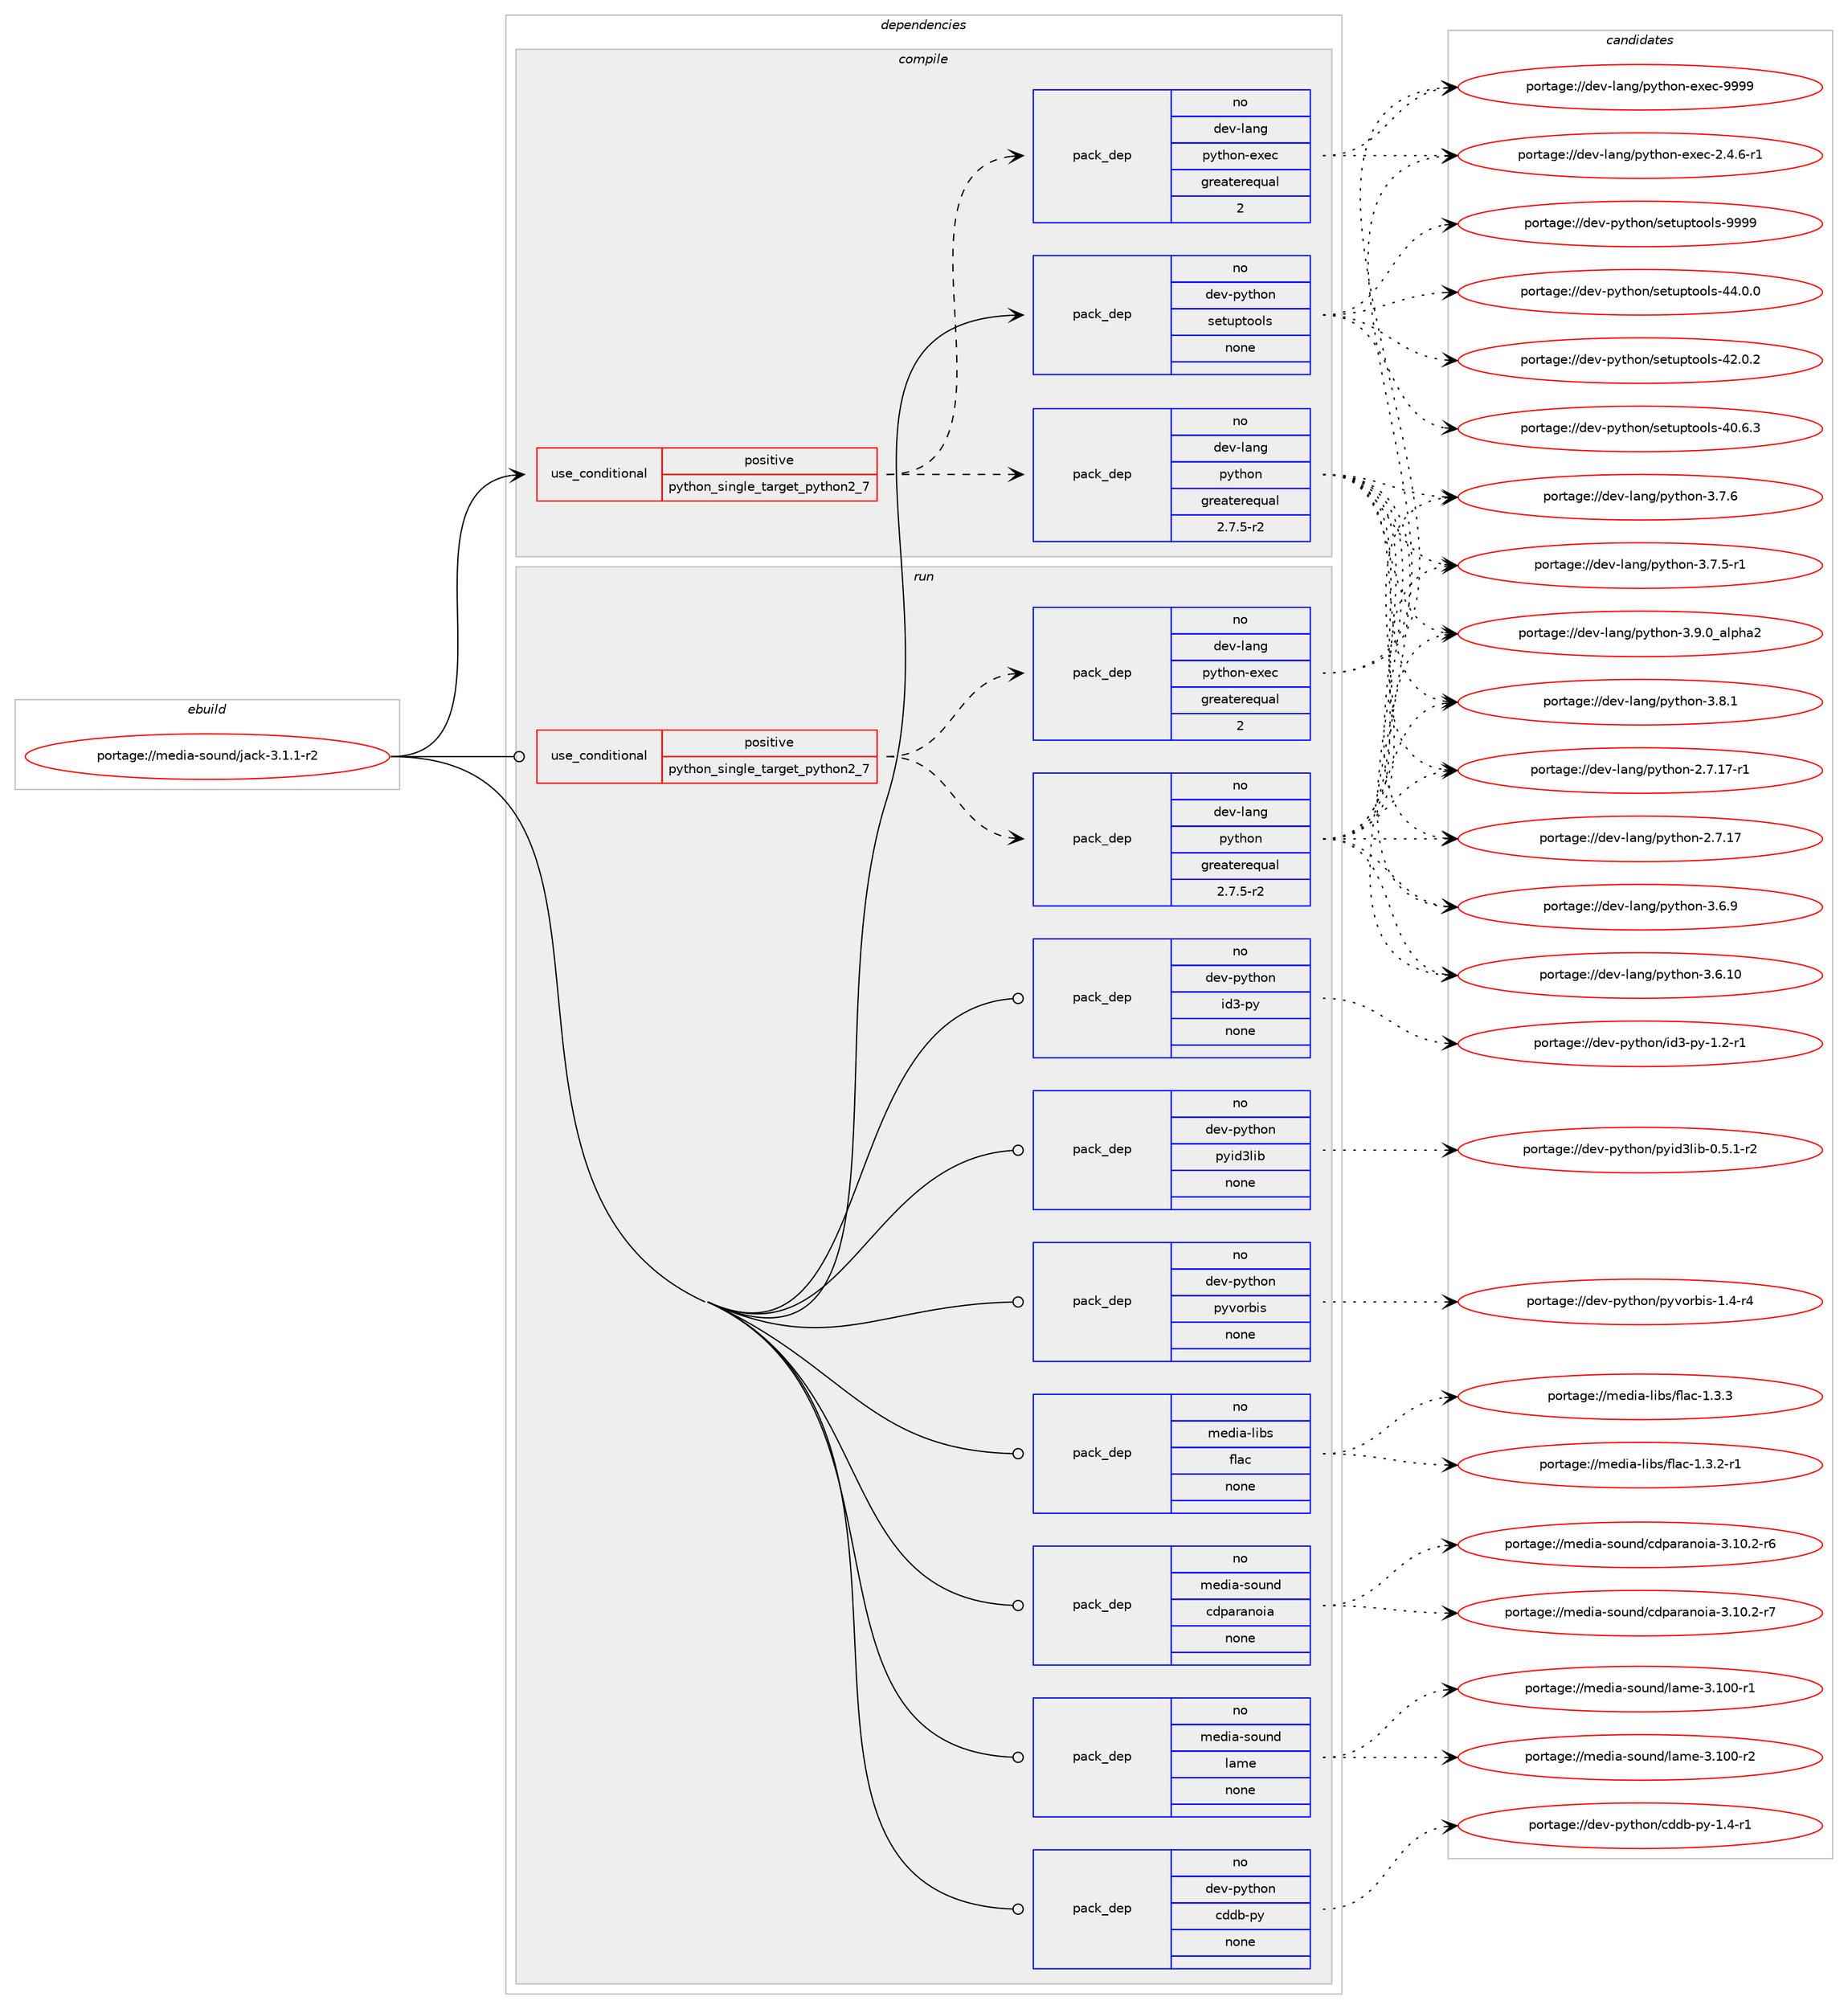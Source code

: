 digraph prolog {

# *************
# Graph options
# *************

newrank=true;
concentrate=true;
compound=true;
graph [rankdir=LR,fontname=Helvetica,fontsize=10,ranksep=1.5];#, ranksep=2.5, nodesep=0.2];
edge  [arrowhead=vee];
node  [fontname=Helvetica,fontsize=10];

# **********
# The ebuild
# **********

subgraph cluster_leftcol {
color=gray;
label=<<i>ebuild</i>>;
id [label="portage://media-sound/jack-3.1.1-r2", color=red, width=4, href="../media-sound/jack-3.1.1-r2.svg"];
}

# ****************
# The dependencies
# ****************

subgraph cluster_midcol {
color=gray;
label=<<i>dependencies</i>>;
subgraph cluster_compile {
fillcolor="#eeeeee";
style=filled;
label=<<i>compile</i>>;
subgraph cond43659 {
dependency192418 [label=<<TABLE BORDER="0" CELLBORDER="1" CELLSPACING="0" CELLPADDING="4"><TR><TD ROWSPAN="3" CELLPADDING="10">use_conditional</TD></TR><TR><TD>positive</TD></TR><TR><TD>python_single_target_python2_7</TD></TR></TABLE>>, shape=none, color=red];
subgraph pack145804 {
dependency192419 [label=<<TABLE BORDER="0" CELLBORDER="1" CELLSPACING="0" CELLPADDING="4" WIDTH="220"><TR><TD ROWSPAN="6" CELLPADDING="30">pack_dep</TD></TR><TR><TD WIDTH="110">no</TD></TR><TR><TD>dev-lang</TD></TR><TR><TD>python</TD></TR><TR><TD>greaterequal</TD></TR><TR><TD>2.7.5-r2</TD></TR></TABLE>>, shape=none, color=blue];
}
dependency192418:e -> dependency192419:w [weight=20,style="dashed",arrowhead="vee"];
subgraph pack145805 {
dependency192420 [label=<<TABLE BORDER="0" CELLBORDER="1" CELLSPACING="0" CELLPADDING="4" WIDTH="220"><TR><TD ROWSPAN="6" CELLPADDING="30">pack_dep</TD></TR><TR><TD WIDTH="110">no</TD></TR><TR><TD>dev-lang</TD></TR><TR><TD>python-exec</TD></TR><TR><TD>greaterequal</TD></TR><TR><TD>2</TD></TR></TABLE>>, shape=none, color=blue];
}
dependency192418:e -> dependency192420:w [weight=20,style="dashed",arrowhead="vee"];
}
id:e -> dependency192418:w [weight=20,style="solid",arrowhead="vee"];
subgraph pack145806 {
dependency192421 [label=<<TABLE BORDER="0" CELLBORDER="1" CELLSPACING="0" CELLPADDING="4" WIDTH="220"><TR><TD ROWSPAN="6" CELLPADDING="30">pack_dep</TD></TR><TR><TD WIDTH="110">no</TD></TR><TR><TD>dev-python</TD></TR><TR><TD>setuptools</TD></TR><TR><TD>none</TD></TR><TR><TD></TD></TR></TABLE>>, shape=none, color=blue];
}
id:e -> dependency192421:w [weight=20,style="solid",arrowhead="vee"];
}
subgraph cluster_compileandrun {
fillcolor="#eeeeee";
style=filled;
label=<<i>compile and run</i>>;
}
subgraph cluster_run {
fillcolor="#eeeeee";
style=filled;
label=<<i>run</i>>;
subgraph cond43660 {
dependency192422 [label=<<TABLE BORDER="0" CELLBORDER="1" CELLSPACING="0" CELLPADDING="4"><TR><TD ROWSPAN="3" CELLPADDING="10">use_conditional</TD></TR><TR><TD>positive</TD></TR><TR><TD>python_single_target_python2_7</TD></TR></TABLE>>, shape=none, color=red];
subgraph pack145807 {
dependency192423 [label=<<TABLE BORDER="0" CELLBORDER="1" CELLSPACING="0" CELLPADDING="4" WIDTH="220"><TR><TD ROWSPAN="6" CELLPADDING="30">pack_dep</TD></TR><TR><TD WIDTH="110">no</TD></TR><TR><TD>dev-lang</TD></TR><TR><TD>python</TD></TR><TR><TD>greaterequal</TD></TR><TR><TD>2.7.5-r2</TD></TR></TABLE>>, shape=none, color=blue];
}
dependency192422:e -> dependency192423:w [weight=20,style="dashed",arrowhead="vee"];
subgraph pack145808 {
dependency192424 [label=<<TABLE BORDER="0" CELLBORDER="1" CELLSPACING="0" CELLPADDING="4" WIDTH="220"><TR><TD ROWSPAN="6" CELLPADDING="30">pack_dep</TD></TR><TR><TD WIDTH="110">no</TD></TR><TR><TD>dev-lang</TD></TR><TR><TD>python-exec</TD></TR><TR><TD>greaterequal</TD></TR><TR><TD>2</TD></TR></TABLE>>, shape=none, color=blue];
}
dependency192422:e -> dependency192424:w [weight=20,style="dashed",arrowhead="vee"];
}
id:e -> dependency192422:w [weight=20,style="solid",arrowhead="odot"];
subgraph pack145809 {
dependency192425 [label=<<TABLE BORDER="0" CELLBORDER="1" CELLSPACING="0" CELLPADDING="4" WIDTH="220"><TR><TD ROWSPAN="6" CELLPADDING="30">pack_dep</TD></TR><TR><TD WIDTH="110">no</TD></TR><TR><TD>dev-python</TD></TR><TR><TD>cddb-py</TD></TR><TR><TD>none</TD></TR><TR><TD></TD></TR></TABLE>>, shape=none, color=blue];
}
id:e -> dependency192425:w [weight=20,style="solid",arrowhead="odot"];
subgraph pack145810 {
dependency192426 [label=<<TABLE BORDER="0" CELLBORDER="1" CELLSPACING="0" CELLPADDING="4" WIDTH="220"><TR><TD ROWSPAN="6" CELLPADDING="30">pack_dep</TD></TR><TR><TD WIDTH="110">no</TD></TR><TR><TD>dev-python</TD></TR><TR><TD>id3-py</TD></TR><TR><TD>none</TD></TR><TR><TD></TD></TR></TABLE>>, shape=none, color=blue];
}
id:e -> dependency192426:w [weight=20,style="solid",arrowhead="odot"];
subgraph pack145811 {
dependency192427 [label=<<TABLE BORDER="0" CELLBORDER="1" CELLSPACING="0" CELLPADDING="4" WIDTH="220"><TR><TD ROWSPAN="6" CELLPADDING="30">pack_dep</TD></TR><TR><TD WIDTH="110">no</TD></TR><TR><TD>dev-python</TD></TR><TR><TD>pyid3lib</TD></TR><TR><TD>none</TD></TR><TR><TD></TD></TR></TABLE>>, shape=none, color=blue];
}
id:e -> dependency192427:w [weight=20,style="solid",arrowhead="odot"];
subgraph pack145812 {
dependency192428 [label=<<TABLE BORDER="0" CELLBORDER="1" CELLSPACING="0" CELLPADDING="4" WIDTH="220"><TR><TD ROWSPAN="6" CELLPADDING="30">pack_dep</TD></TR><TR><TD WIDTH="110">no</TD></TR><TR><TD>dev-python</TD></TR><TR><TD>pyvorbis</TD></TR><TR><TD>none</TD></TR><TR><TD></TD></TR></TABLE>>, shape=none, color=blue];
}
id:e -> dependency192428:w [weight=20,style="solid",arrowhead="odot"];
subgraph pack145813 {
dependency192429 [label=<<TABLE BORDER="0" CELLBORDER="1" CELLSPACING="0" CELLPADDING="4" WIDTH="220"><TR><TD ROWSPAN="6" CELLPADDING="30">pack_dep</TD></TR><TR><TD WIDTH="110">no</TD></TR><TR><TD>media-libs</TD></TR><TR><TD>flac</TD></TR><TR><TD>none</TD></TR><TR><TD></TD></TR></TABLE>>, shape=none, color=blue];
}
id:e -> dependency192429:w [weight=20,style="solid",arrowhead="odot"];
subgraph pack145814 {
dependency192430 [label=<<TABLE BORDER="0" CELLBORDER="1" CELLSPACING="0" CELLPADDING="4" WIDTH="220"><TR><TD ROWSPAN="6" CELLPADDING="30">pack_dep</TD></TR><TR><TD WIDTH="110">no</TD></TR><TR><TD>media-sound</TD></TR><TR><TD>cdparanoia</TD></TR><TR><TD>none</TD></TR><TR><TD></TD></TR></TABLE>>, shape=none, color=blue];
}
id:e -> dependency192430:w [weight=20,style="solid",arrowhead="odot"];
subgraph pack145815 {
dependency192431 [label=<<TABLE BORDER="0" CELLBORDER="1" CELLSPACING="0" CELLPADDING="4" WIDTH="220"><TR><TD ROWSPAN="6" CELLPADDING="30">pack_dep</TD></TR><TR><TD WIDTH="110">no</TD></TR><TR><TD>media-sound</TD></TR><TR><TD>lame</TD></TR><TR><TD>none</TD></TR><TR><TD></TD></TR></TABLE>>, shape=none, color=blue];
}
id:e -> dependency192431:w [weight=20,style="solid",arrowhead="odot"];
}
}

# **************
# The candidates
# **************

subgraph cluster_choices {
rank=same;
color=gray;
label=<<i>candidates</i>>;

subgraph choice145804 {
color=black;
nodesep=1;
choice10010111845108971101034711212111610411111045514657464895971081121049750 [label="portage://dev-lang/python-3.9.0_alpha2", color=red, width=4,href="../dev-lang/python-3.9.0_alpha2.svg"];
choice100101118451089711010347112121116104111110455146564649 [label="portage://dev-lang/python-3.8.1", color=red, width=4,href="../dev-lang/python-3.8.1.svg"];
choice100101118451089711010347112121116104111110455146554654 [label="portage://dev-lang/python-3.7.6", color=red, width=4,href="../dev-lang/python-3.7.6.svg"];
choice1001011184510897110103471121211161041111104551465546534511449 [label="portage://dev-lang/python-3.7.5-r1", color=red, width=4,href="../dev-lang/python-3.7.5-r1.svg"];
choice100101118451089711010347112121116104111110455146544657 [label="portage://dev-lang/python-3.6.9", color=red, width=4,href="../dev-lang/python-3.6.9.svg"];
choice10010111845108971101034711212111610411111045514654464948 [label="portage://dev-lang/python-3.6.10", color=red, width=4,href="../dev-lang/python-3.6.10.svg"];
choice100101118451089711010347112121116104111110455046554649554511449 [label="portage://dev-lang/python-2.7.17-r1", color=red, width=4,href="../dev-lang/python-2.7.17-r1.svg"];
choice10010111845108971101034711212111610411111045504655464955 [label="portage://dev-lang/python-2.7.17", color=red, width=4,href="../dev-lang/python-2.7.17.svg"];
dependency192419:e -> choice10010111845108971101034711212111610411111045514657464895971081121049750:w [style=dotted,weight="100"];
dependency192419:e -> choice100101118451089711010347112121116104111110455146564649:w [style=dotted,weight="100"];
dependency192419:e -> choice100101118451089711010347112121116104111110455146554654:w [style=dotted,weight="100"];
dependency192419:e -> choice1001011184510897110103471121211161041111104551465546534511449:w [style=dotted,weight="100"];
dependency192419:e -> choice100101118451089711010347112121116104111110455146544657:w [style=dotted,weight="100"];
dependency192419:e -> choice10010111845108971101034711212111610411111045514654464948:w [style=dotted,weight="100"];
dependency192419:e -> choice100101118451089711010347112121116104111110455046554649554511449:w [style=dotted,weight="100"];
dependency192419:e -> choice10010111845108971101034711212111610411111045504655464955:w [style=dotted,weight="100"];
}
subgraph choice145805 {
color=black;
nodesep=1;
choice10010111845108971101034711212111610411111045101120101994557575757 [label="portage://dev-lang/python-exec-9999", color=red, width=4,href="../dev-lang/python-exec-9999.svg"];
choice10010111845108971101034711212111610411111045101120101994550465246544511449 [label="portage://dev-lang/python-exec-2.4.6-r1", color=red, width=4,href="../dev-lang/python-exec-2.4.6-r1.svg"];
dependency192420:e -> choice10010111845108971101034711212111610411111045101120101994557575757:w [style=dotted,weight="100"];
dependency192420:e -> choice10010111845108971101034711212111610411111045101120101994550465246544511449:w [style=dotted,weight="100"];
}
subgraph choice145806 {
color=black;
nodesep=1;
choice10010111845112121116104111110471151011161171121161111111081154557575757 [label="portage://dev-python/setuptools-9999", color=red, width=4,href="../dev-python/setuptools-9999.svg"];
choice100101118451121211161041111104711510111611711211611111110811545525246484648 [label="portage://dev-python/setuptools-44.0.0", color=red, width=4,href="../dev-python/setuptools-44.0.0.svg"];
choice100101118451121211161041111104711510111611711211611111110811545525046484650 [label="portage://dev-python/setuptools-42.0.2", color=red, width=4,href="../dev-python/setuptools-42.0.2.svg"];
choice100101118451121211161041111104711510111611711211611111110811545524846544651 [label="portage://dev-python/setuptools-40.6.3", color=red, width=4,href="../dev-python/setuptools-40.6.3.svg"];
dependency192421:e -> choice10010111845112121116104111110471151011161171121161111111081154557575757:w [style=dotted,weight="100"];
dependency192421:e -> choice100101118451121211161041111104711510111611711211611111110811545525246484648:w [style=dotted,weight="100"];
dependency192421:e -> choice100101118451121211161041111104711510111611711211611111110811545525046484650:w [style=dotted,weight="100"];
dependency192421:e -> choice100101118451121211161041111104711510111611711211611111110811545524846544651:w [style=dotted,weight="100"];
}
subgraph choice145807 {
color=black;
nodesep=1;
choice10010111845108971101034711212111610411111045514657464895971081121049750 [label="portage://dev-lang/python-3.9.0_alpha2", color=red, width=4,href="../dev-lang/python-3.9.0_alpha2.svg"];
choice100101118451089711010347112121116104111110455146564649 [label="portage://dev-lang/python-3.8.1", color=red, width=4,href="../dev-lang/python-3.8.1.svg"];
choice100101118451089711010347112121116104111110455146554654 [label="portage://dev-lang/python-3.7.6", color=red, width=4,href="../dev-lang/python-3.7.6.svg"];
choice1001011184510897110103471121211161041111104551465546534511449 [label="portage://dev-lang/python-3.7.5-r1", color=red, width=4,href="../dev-lang/python-3.7.5-r1.svg"];
choice100101118451089711010347112121116104111110455146544657 [label="portage://dev-lang/python-3.6.9", color=red, width=4,href="../dev-lang/python-3.6.9.svg"];
choice10010111845108971101034711212111610411111045514654464948 [label="portage://dev-lang/python-3.6.10", color=red, width=4,href="../dev-lang/python-3.6.10.svg"];
choice100101118451089711010347112121116104111110455046554649554511449 [label="portage://dev-lang/python-2.7.17-r1", color=red, width=4,href="../dev-lang/python-2.7.17-r1.svg"];
choice10010111845108971101034711212111610411111045504655464955 [label="portage://dev-lang/python-2.7.17", color=red, width=4,href="../dev-lang/python-2.7.17.svg"];
dependency192423:e -> choice10010111845108971101034711212111610411111045514657464895971081121049750:w [style=dotted,weight="100"];
dependency192423:e -> choice100101118451089711010347112121116104111110455146564649:w [style=dotted,weight="100"];
dependency192423:e -> choice100101118451089711010347112121116104111110455146554654:w [style=dotted,weight="100"];
dependency192423:e -> choice1001011184510897110103471121211161041111104551465546534511449:w [style=dotted,weight="100"];
dependency192423:e -> choice100101118451089711010347112121116104111110455146544657:w [style=dotted,weight="100"];
dependency192423:e -> choice10010111845108971101034711212111610411111045514654464948:w [style=dotted,weight="100"];
dependency192423:e -> choice100101118451089711010347112121116104111110455046554649554511449:w [style=dotted,weight="100"];
dependency192423:e -> choice10010111845108971101034711212111610411111045504655464955:w [style=dotted,weight="100"];
}
subgraph choice145808 {
color=black;
nodesep=1;
choice10010111845108971101034711212111610411111045101120101994557575757 [label="portage://dev-lang/python-exec-9999", color=red, width=4,href="../dev-lang/python-exec-9999.svg"];
choice10010111845108971101034711212111610411111045101120101994550465246544511449 [label="portage://dev-lang/python-exec-2.4.6-r1", color=red, width=4,href="../dev-lang/python-exec-2.4.6-r1.svg"];
dependency192424:e -> choice10010111845108971101034711212111610411111045101120101994557575757:w [style=dotted,weight="100"];
dependency192424:e -> choice10010111845108971101034711212111610411111045101120101994550465246544511449:w [style=dotted,weight="100"];
}
subgraph choice145809 {
color=black;
nodesep=1;
choice1001011184511212111610411111047991001009845112121454946524511449 [label="portage://dev-python/cddb-py-1.4-r1", color=red, width=4,href="../dev-python/cddb-py-1.4-r1.svg"];
dependency192425:e -> choice1001011184511212111610411111047991001009845112121454946524511449:w [style=dotted,weight="100"];
}
subgraph choice145810 {
color=black;
nodesep=1;
choice10010111845112121116104111110471051005145112121454946504511449 [label="portage://dev-python/id3-py-1.2-r1", color=red, width=4,href="../dev-python/id3-py-1.2-r1.svg"];
dependency192426:e -> choice10010111845112121116104111110471051005145112121454946504511449:w [style=dotted,weight="100"];
}
subgraph choice145811 {
color=black;
nodesep=1;
choice100101118451121211161041111104711212110510051108105984548465346494511450 [label="portage://dev-python/pyid3lib-0.5.1-r2", color=red, width=4,href="../dev-python/pyid3lib-0.5.1-r2.svg"];
dependency192427:e -> choice100101118451121211161041111104711212110510051108105984548465346494511450:w [style=dotted,weight="100"];
}
subgraph choice145812 {
color=black;
nodesep=1;
choice100101118451121211161041111104711212111811111498105115454946524511452 [label="portage://dev-python/pyvorbis-1.4-r4", color=red, width=4,href="../dev-python/pyvorbis-1.4-r4.svg"];
dependency192428:e -> choice100101118451121211161041111104711212111811111498105115454946524511452:w [style=dotted,weight="100"];
}
subgraph choice145813 {
color=black;
nodesep=1;
choice109101100105974510810598115471021089799454946514651 [label="portage://media-libs/flac-1.3.3", color=red, width=4,href="../media-libs/flac-1.3.3.svg"];
choice1091011001059745108105981154710210897994549465146504511449 [label="portage://media-libs/flac-1.3.2-r1", color=red, width=4,href="../media-libs/flac-1.3.2-r1.svg"];
dependency192429:e -> choice109101100105974510810598115471021089799454946514651:w [style=dotted,weight="100"];
dependency192429:e -> choice1091011001059745108105981154710210897994549465146504511449:w [style=dotted,weight="100"];
}
subgraph choice145814 {
color=black;
nodesep=1;
choice10910110010597451151111171101004799100112971149711011110597455146494846504511455 [label="portage://media-sound/cdparanoia-3.10.2-r7", color=red, width=4,href="../media-sound/cdparanoia-3.10.2-r7.svg"];
choice10910110010597451151111171101004799100112971149711011110597455146494846504511454 [label="portage://media-sound/cdparanoia-3.10.2-r6", color=red, width=4,href="../media-sound/cdparanoia-3.10.2-r6.svg"];
dependency192430:e -> choice10910110010597451151111171101004799100112971149711011110597455146494846504511455:w [style=dotted,weight="100"];
dependency192430:e -> choice10910110010597451151111171101004799100112971149711011110597455146494846504511454:w [style=dotted,weight="100"];
}
subgraph choice145815 {
color=black;
nodesep=1;
choice109101100105974511511111711010047108971091014551464948484511450 [label="portage://media-sound/lame-3.100-r2", color=red, width=4,href="../media-sound/lame-3.100-r2.svg"];
choice109101100105974511511111711010047108971091014551464948484511449 [label="portage://media-sound/lame-3.100-r1", color=red, width=4,href="../media-sound/lame-3.100-r1.svg"];
dependency192431:e -> choice109101100105974511511111711010047108971091014551464948484511450:w [style=dotted,weight="100"];
dependency192431:e -> choice109101100105974511511111711010047108971091014551464948484511449:w [style=dotted,weight="100"];
}
}

}
